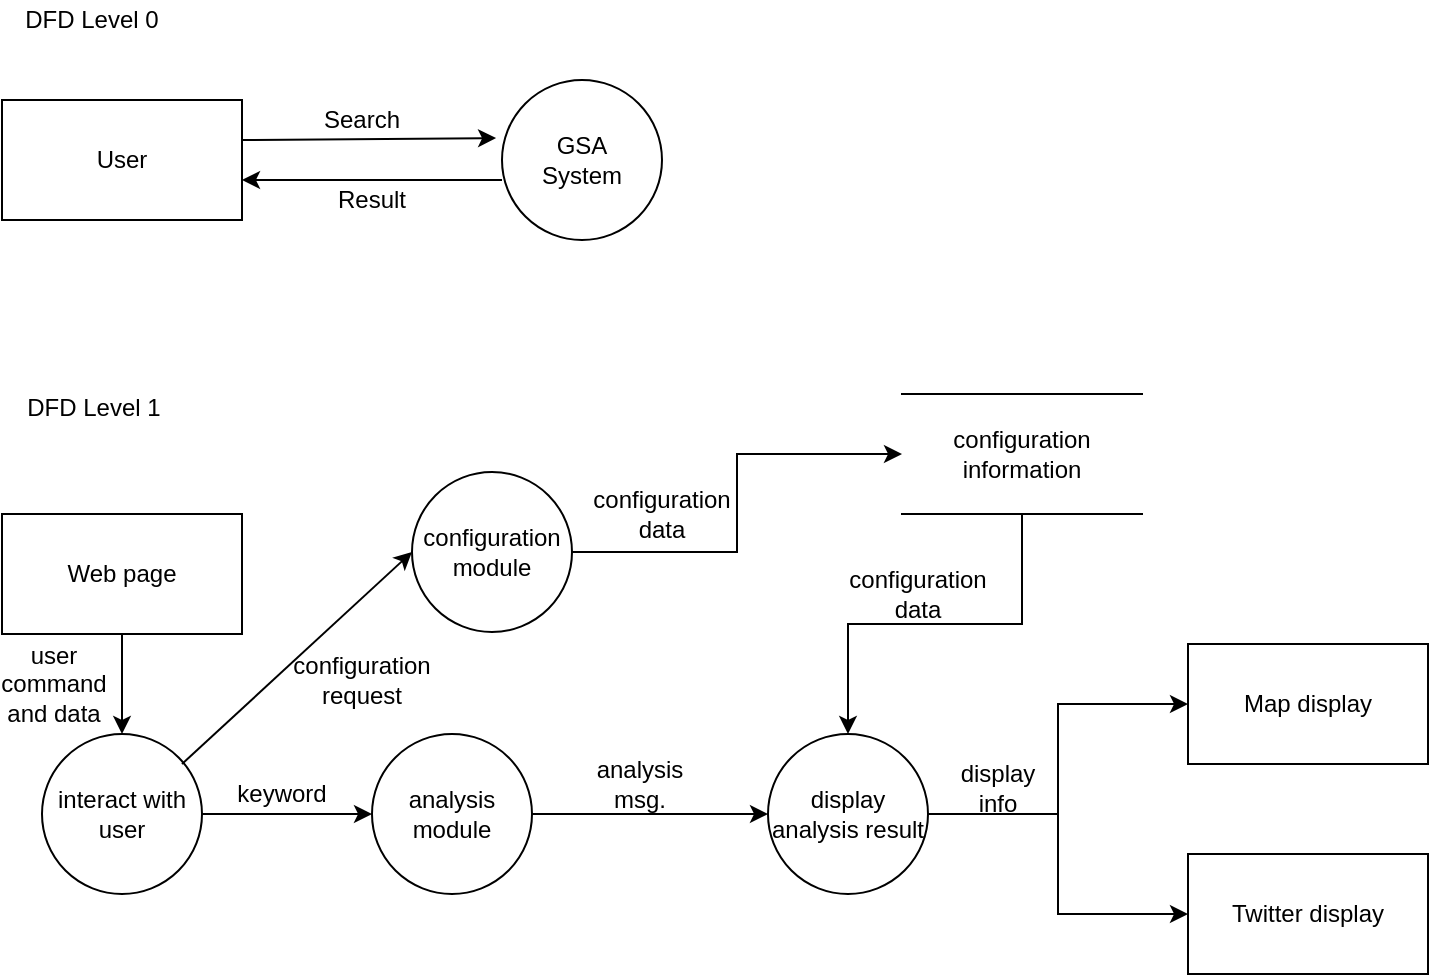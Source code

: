 <mxfile version="12.1.7" type="github" pages="1"><diagram id="beND44jJ1VSl0eGK5Cgt" name="Page-1"><mxGraphModel dx="1119" dy="528" grid="1" gridSize="10" guides="1" tooltips="1" connect="1" arrows="1" fold="1" page="1" pageScale="1" pageWidth="850" pageHeight="1100" math="0" shadow="0"><root><mxCell id="0"/><mxCell id="1" parent="0"/><mxCell id="AMg80nUMiKFIIawqWGfs-1" value="User" style="rounded=0;whiteSpace=wrap;html=1;" vertex="1" parent="1"><mxGeometry x="60" y="150" width="120" height="60" as="geometry"/></mxCell><mxCell id="AMg80nUMiKFIIawqWGfs-2" value="GSA&lt;br&gt;System" style="ellipse;whiteSpace=wrap;html=1;aspect=fixed;" vertex="1" parent="1"><mxGeometry x="310" y="140" width="80" height="80" as="geometry"/></mxCell><mxCell id="AMg80nUMiKFIIawqWGfs-3" value="" style="endArrow=classic;html=1;entryX=-0.037;entryY=0.363;entryDx=0;entryDy=0;entryPerimeter=0;" edge="1" parent="1" target="AMg80nUMiKFIIawqWGfs-2"><mxGeometry width="50" height="50" relative="1" as="geometry"><mxPoint x="180" y="170" as="sourcePoint"/><mxPoint x="260" y="170" as="targetPoint"/></mxGeometry></mxCell><mxCell id="AMg80nUMiKFIIawqWGfs-4" value="" style="endArrow=classic;html=1;" edge="1" parent="1"><mxGeometry width="50" height="50" relative="1" as="geometry"><mxPoint x="310" y="190" as="sourcePoint"/><mxPoint x="180" y="190" as="targetPoint"/></mxGeometry></mxCell><mxCell id="AMg80nUMiKFIIawqWGfs-5" value="Search" style="text;html=1;strokeColor=none;fillColor=none;align=center;verticalAlign=middle;whiteSpace=wrap;rounded=0;" vertex="1" parent="1"><mxGeometry x="220" y="150" width="40" height="20" as="geometry"/></mxCell><mxCell id="AMg80nUMiKFIIawqWGfs-7" value="DFD Level 0" style="text;html=1;strokeColor=none;fillColor=none;align=center;verticalAlign=middle;whiteSpace=wrap;rounded=0;" vertex="1" parent="1"><mxGeometry x="60" y="100" width="90" height="20" as="geometry"/></mxCell><mxCell id="AMg80nUMiKFIIawqWGfs-10" value="Result" style="text;html=1;strokeColor=none;fillColor=none;align=center;verticalAlign=middle;whiteSpace=wrap;rounded=0;" vertex="1" parent="1"><mxGeometry x="225" y="190" width="40" height="20" as="geometry"/></mxCell><mxCell id="AMg80nUMiKFIIawqWGfs-11" value="DFD Level 1" style="text;html=1;strokeColor=none;fillColor=none;align=center;verticalAlign=middle;whiteSpace=wrap;rounded=0;" vertex="1" parent="1"><mxGeometry x="61" y="294" width="90" height="20" as="geometry"/></mxCell><mxCell id="AMg80nUMiKFIIawqWGfs-18" value="" style="edgeStyle=orthogonalEdgeStyle;rounded=0;orthogonalLoop=1;jettySize=auto;html=1;" edge="1" parent="1" source="AMg80nUMiKFIIawqWGfs-12" target="AMg80nUMiKFIIawqWGfs-13"><mxGeometry relative="1" as="geometry"/></mxCell><mxCell id="AMg80nUMiKFIIawqWGfs-12" value="Web page" style="rounded=0;whiteSpace=wrap;html=1;" vertex="1" parent="1"><mxGeometry x="60" y="357" width="120" height="60" as="geometry"/></mxCell><mxCell id="AMg80nUMiKFIIawqWGfs-37" value="" style="edgeStyle=orthogonalEdgeStyle;rounded=0;orthogonalLoop=1;jettySize=auto;html=1;" edge="1" parent="1" source="AMg80nUMiKFIIawqWGfs-13" target="AMg80nUMiKFIIawqWGfs-36"><mxGeometry relative="1" as="geometry"/></mxCell><mxCell id="AMg80nUMiKFIIawqWGfs-13" value="interact with user" style="ellipse;whiteSpace=wrap;html=1;aspect=fixed;" vertex="1" parent="1"><mxGeometry x="80" y="467" width="80" height="80" as="geometry"/></mxCell><mxCell id="AMg80nUMiKFIIawqWGfs-51" value="" style="edgeStyle=orthogonalEdgeStyle;rounded=0;orthogonalLoop=1;jettySize=auto;html=1;entryX=0;entryY=0.5;entryDx=0;entryDy=0;" edge="1" parent="1" source="AMg80nUMiKFIIawqWGfs-48" target="AMg80nUMiKFIIawqWGfs-23"><mxGeometry relative="1" as="geometry"><mxPoint x="425" y="376" as="targetPoint"/></mxGeometry></mxCell><mxCell id="AMg80nUMiKFIIawqWGfs-48" value="configuration module" style="ellipse;whiteSpace=wrap;html=1;aspect=fixed;" vertex="1" parent="1"><mxGeometry x="265" y="336" width="80" height="80" as="geometry"/></mxCell><mxCell id="AMg80nUMiKFIIawqWGfs-43" value="" style="edgeStyle=orthogonalEdgeStyle;rounded=0;orthogonalLoop=1;jettySize=auto;html=1;entryX=0;entryY=0.5;entryDx=0;entryDy=0;" edge="1" parent="1" source="AMg80nUMiKFIIawqWGfs-36" target="AMg80nUMiKFIIawqWGfs-24"><mxGeometry relative="1" as="geometry"><mxPoint x="405" y="507" as="targetPoint"/></mxGeometry></mxCell><mxCell id="AMg80nUMiKFIIawqWGfs-36" value="analysis module" style="ellipse;whiteSpace=wrap;html=1;aspect=fixed;" vertex="1" parent="1"><mxGeometry x="245" y="467" width="80" height="80" as="geometry"/></mxCell><mxCell id="AMg80nUMiKFIIawqWGfs-19" value="user command and data" style="text;html=1;strokeColor=none;fillColor=none;align=center;verticalAlign=middle;whiteSpace=wrap;rounded=0;" vertex="1" parent="1"><mxGeometry x="66" y="432" width="40" height="20" as="geometry"/></mxCell><mxCell id="AMg80nUMiKFIIawqWGfs-21" value="Map display" style="rounded=0;whiteSpace=wrap;html=1;" vertex="1" parent="1"><mxGeometry x="653" y="422" width="120" height="60" as="geometry"/></mxCell><mxCell id="AMg80nUMiKFIIawqWGfs-22" value="Twitter display" style="rounded=0;whiteSpace=wrap;html=1;" vertex="1" parent="1"><mxGeometry x="653" y="527" width="120" height="60" as="geometry"/></mxCell><mxCell id="AMg80nUMiKFIIawqWGfs-63" style="edgeStyle=orthogonalEdgeStyle;rounded=0;orthogonalLoop=1;jettySize=auto;html=1;entryX=0.5;entryY=0;entryDx=0;entryDy=0;" edge="1" parent="1" source="AMg80nUMiKFIIawqWGfs-23" target="AMg80nUMiKFIIawqWGfs-24"><mxGeometry relative="1" as="geometry"/></mxCell><mxCell id="AMg80nUMiKFIIawqWGfs-23" value="configuration information" style="shape=partialRectangle;whiteSpace=wrap;html=1;left=0;right=0;fillColor=none;" vertex="1" parent="1"><mxGeometry x="510" y="297" width="120" height="60" as="geometry"/></mxCell><mxCell id="AMg80nUMiKFIIawqWGfs-26" value="" style="edgeStyle=orthogonalEdgeStyle;rounded=0;orthogonalLoop=1;jettySize=auto;html=1;entryX=0;entryY=0.5;entryDx=0;entryDy=0;" edge="1" parent="1" source="AMg80nUMiKFIIawqWGfs-24" target="AMg80nUMiKFIIawqWGfs-21"><mxGeometry relative="1" as="geometry"><mxPoint x="603" y="492" as="targetPoint"/></mxGeometry></mxCell><mxCell id="AMg80nUMiKFIIawqWGfs-28" value="" style="edgeStyle=orthogonalEdgeStyle;rounded=0;orthogonalLoop=1;jettySize=auto;html=1;entryX=0;entryY=0.5;entryDx=0;entryDy=0;" edge="1" parent="1" source="AMg80nUMiKFIIawqWGfs-24" target="AMg80nUMiKFIIawqWGfs-22"><mxGeometry relative="1" as="geometry"><mxPoint x="483" y="612" as="targetPoint"/></mxGeometry></mxCell><mxCell id="AMg80nUMiKFIIawqWGfs-24" value="display analysis result" style="ellipse;whiteSpace=wrap;html=1;aspect=fixed;" vertex="1" parent="1"><mxGeometry x="443" y="467" width="80" height="80" as="geometry"/></mxCell><mxCell id="AMg80nUMiKFIIawqWGfs-31" value="configuration data" style="text;html=1;strokeColor=none;fillColor=none;align=center;verticalAlign=middle;whiteSpace=wrap;rounded=0;" vertex="1" parent="1"><mxGeometry x="498" y="387" width="40" height="20" as="geometry"/></mxCell><mxCell id="AMg80nUMiKFIIawqWGfs-34" value="display info" style="text;html=1;strokeColor=none;fillColor=none;align=center;verticalAlign=middle;whiteSpace=wrap;rounded=0;" vertex="1" parent="1"><mxGeometry x="538" y="484" width="40" height="20" as="geometry"/></mxCell><mxCell id="AMg80nUMiKFIIawqWGfs-38" value="keyword" style="text;html=1;strokeColor=none;fillColor=none;align=center;verticalAlign=middle;whiteSpace=wrap;rounded=0;" vertex="1" parent="1"><mxGeometry x="180" y="487" width="40" height="20" as="geometry"/></mxCell><mxCell id="AMg80nUMiKFIIawqWGfs-44" value="analysis msg." style="text;html=1;strokeColor=none;fillColor=none;align=center;verticalAlign=middle;whiteSpace=wrap;rounded=0;" vertex="1" parent="1"><mxGeometry x="348" y="482" width="62" height="20" as="geometry"/></mxCell><mxCell id="AMg80nUMiKFIIawqWGfs-52" value="" style="endArrow=classic;html=1;entryX=0;entryY=0.5;entryDx=0;entryDy=0;" edge="1" parent="1" target="AMg80nUMiKFIIawqWGfs-48"><mxGeometry width="50" height="50" relative="1" as="geometry"><mxPoint x="150" y="482" as="sourcePoint"/><mxPoint x="200" y="432" as="targetPoint"/></mxGeometry></mxCell><mxCell id="AMg80nUMiKFIIawqWGfs-53" value="configuration request" style="text;html=1;strokeColor=none;fillColor=none;align=center;verticalAlign=middle;whiteSpace=wrap;rounded=0;" vertex="1" parent="1"><mxGeometry x="220" y="430" width="40" height="20" as="geometry"/></mxCell><mxCell id="AMg80nUMiKFIIawqWGfs-60" value="configuration data" style="text;html=1;strokeColor=none;fillColor=none;align=center;verticalAlign=middle;whiteSpace=wrap;rounded=0;" vertex="1" parent="1"><mxGeometry x="370" y="347" width="40" height="20" as="geometry"/></mxCell></root></mxGraphModel></diagram></mxfile>